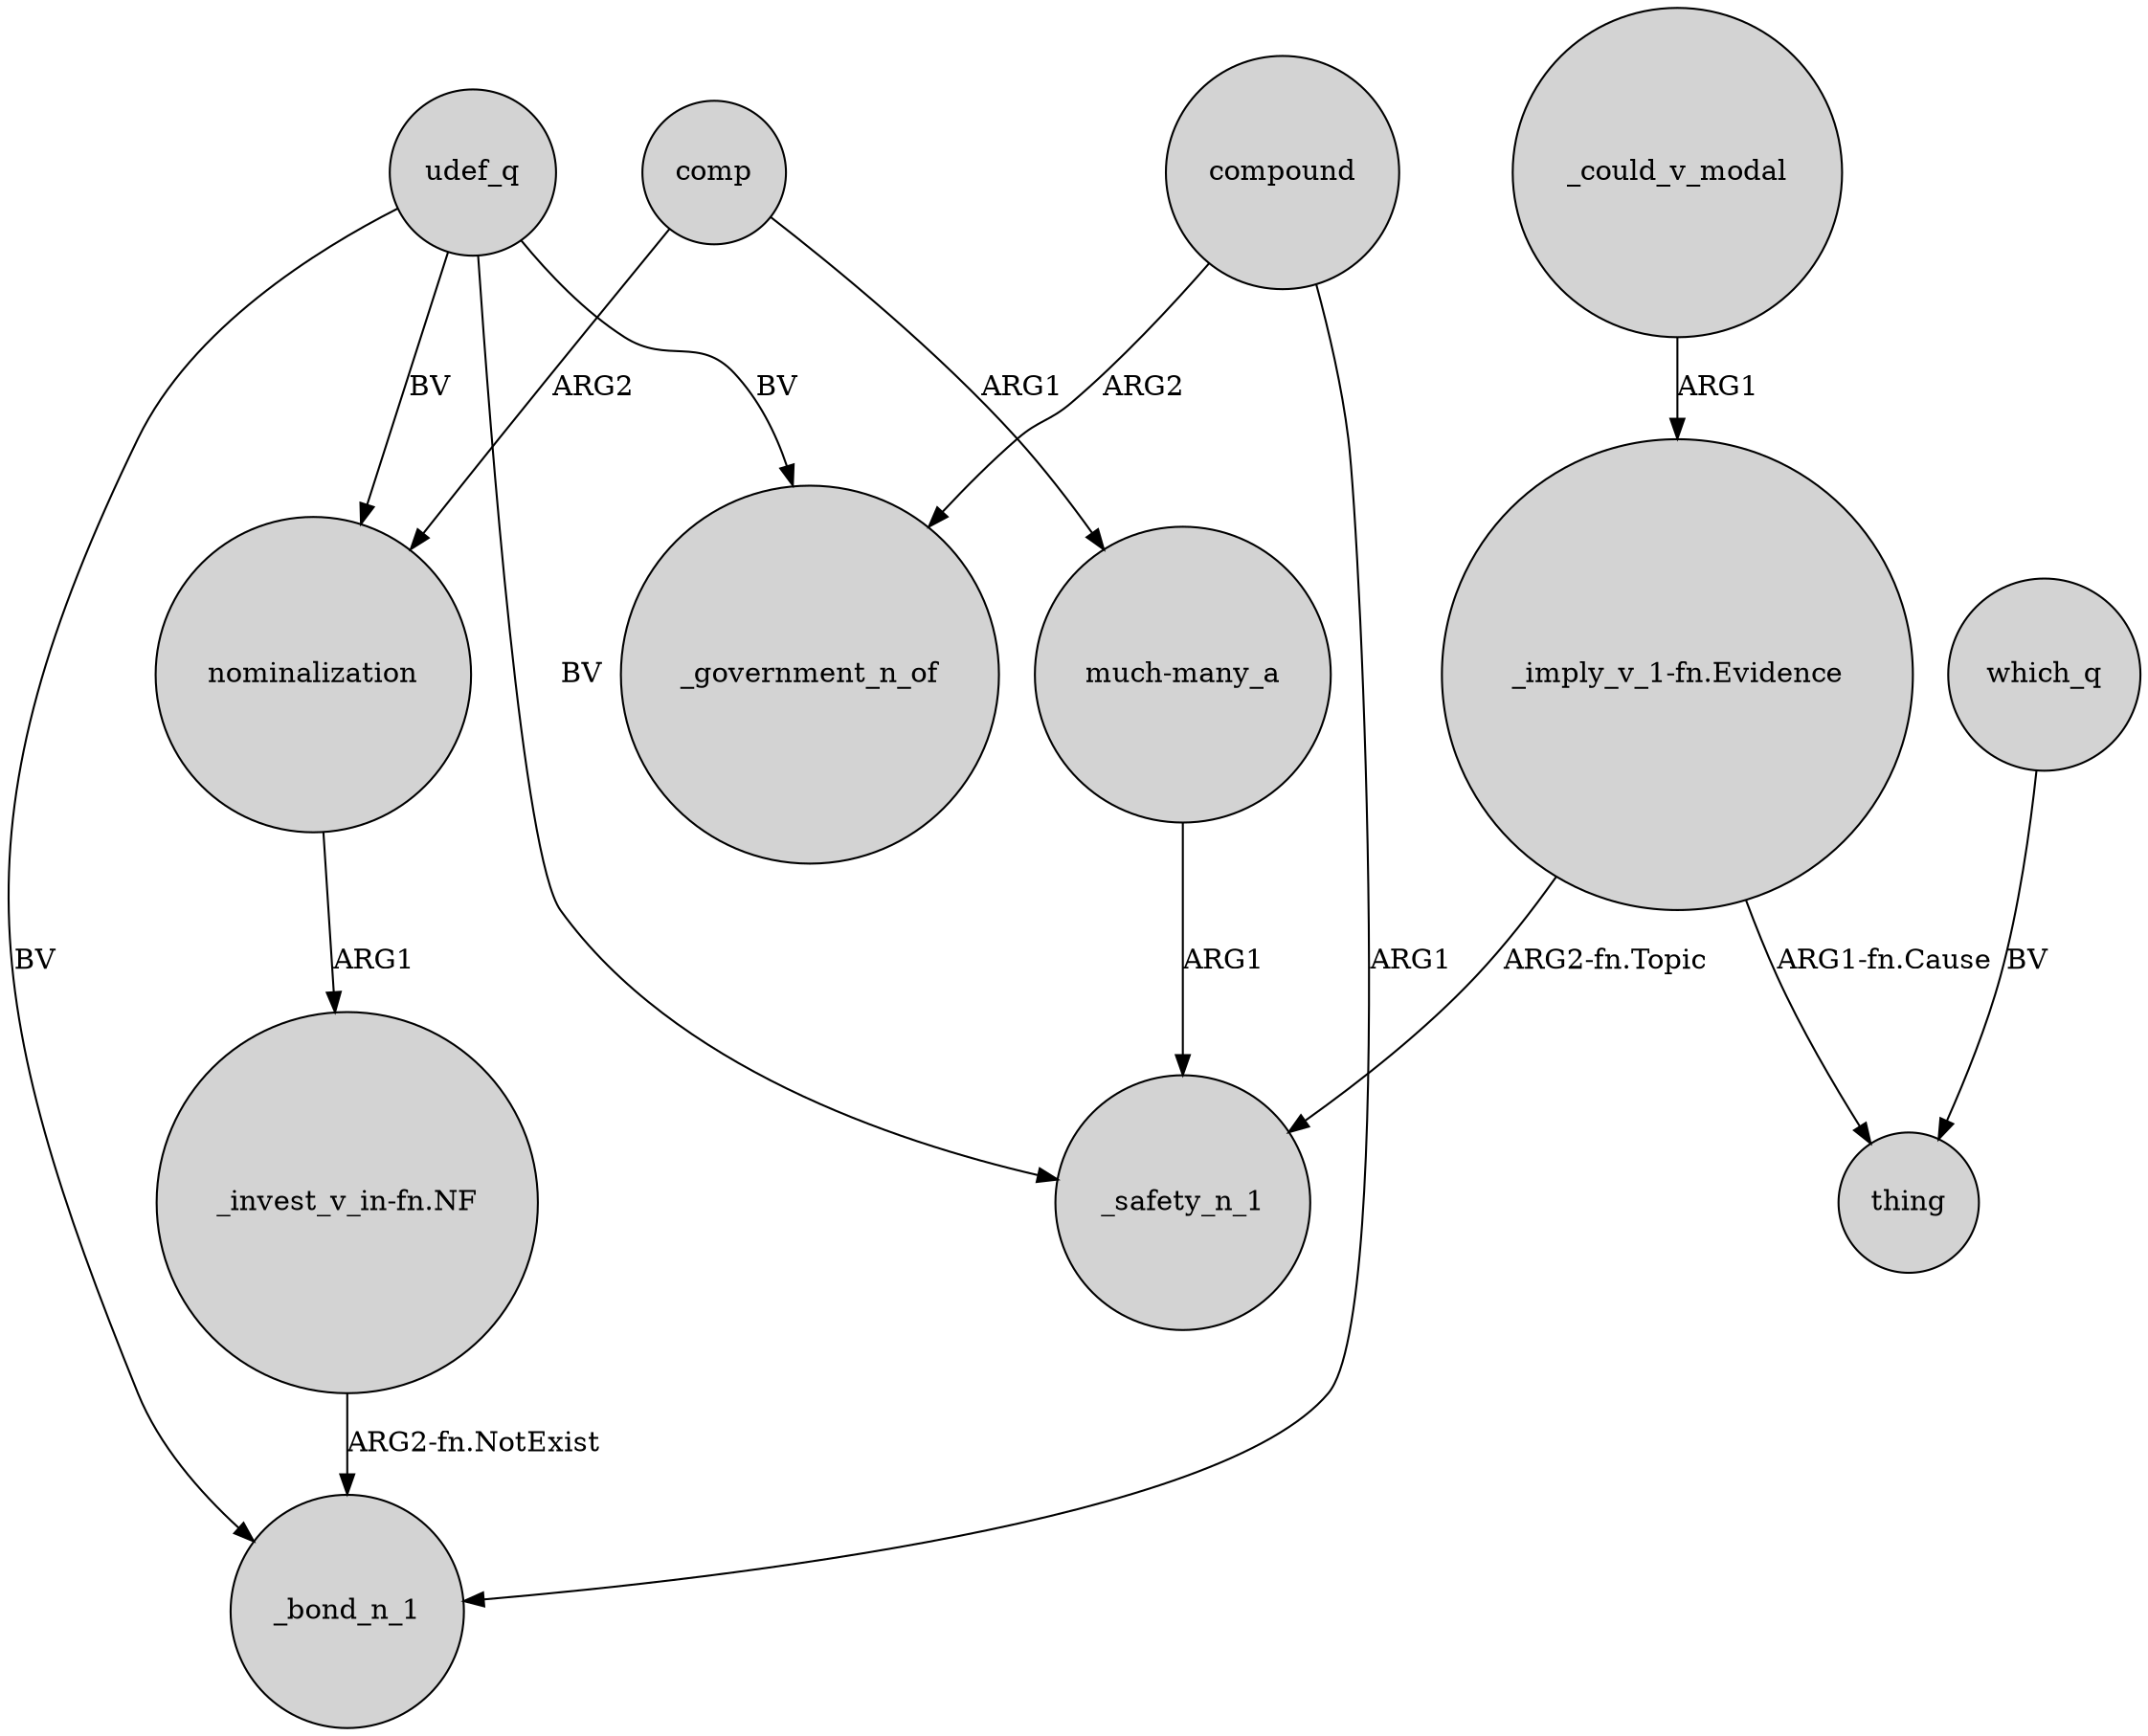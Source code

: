 digraph {
	node [shape=circle style=filled]
	udef_q -> _bond_n_1 [label=BV]
	_could_v_modal -> "_imply_v_1-fn.Evidence" [label=ARG1]
	comp -> "much-many_a" [label=ARG1]
	"much-many_a" -> _safety_n_1 [label=ARG1]
	comp -> nominalization [label=ARG2]
	compound -> _bond_n_1 [label=ARG1]
	nominalization -> "_invest_v_in-fn.NF" [label=ARG1]
	"_imply_v_1-fn.Evidence" -> thing [label="ARG1-fn.Cause"]
	compound -> _government_n_of [label=ARG2]
	"_imply_v_1-fn.Evidence" -> _safety_n_1 [label="ARG2-fn.Topic"]
	udef_q -> _government_n_of [label=BV]
	udef_q -> nominalization [label=BV]
	udef_q -> _safety_n_1 [label=BV]
	which_q -> thing [label=BV]
	"_invest_v_in-fn.NF" -> _bond_n_1 [label="ARG2-fn.NotExist"]
}
